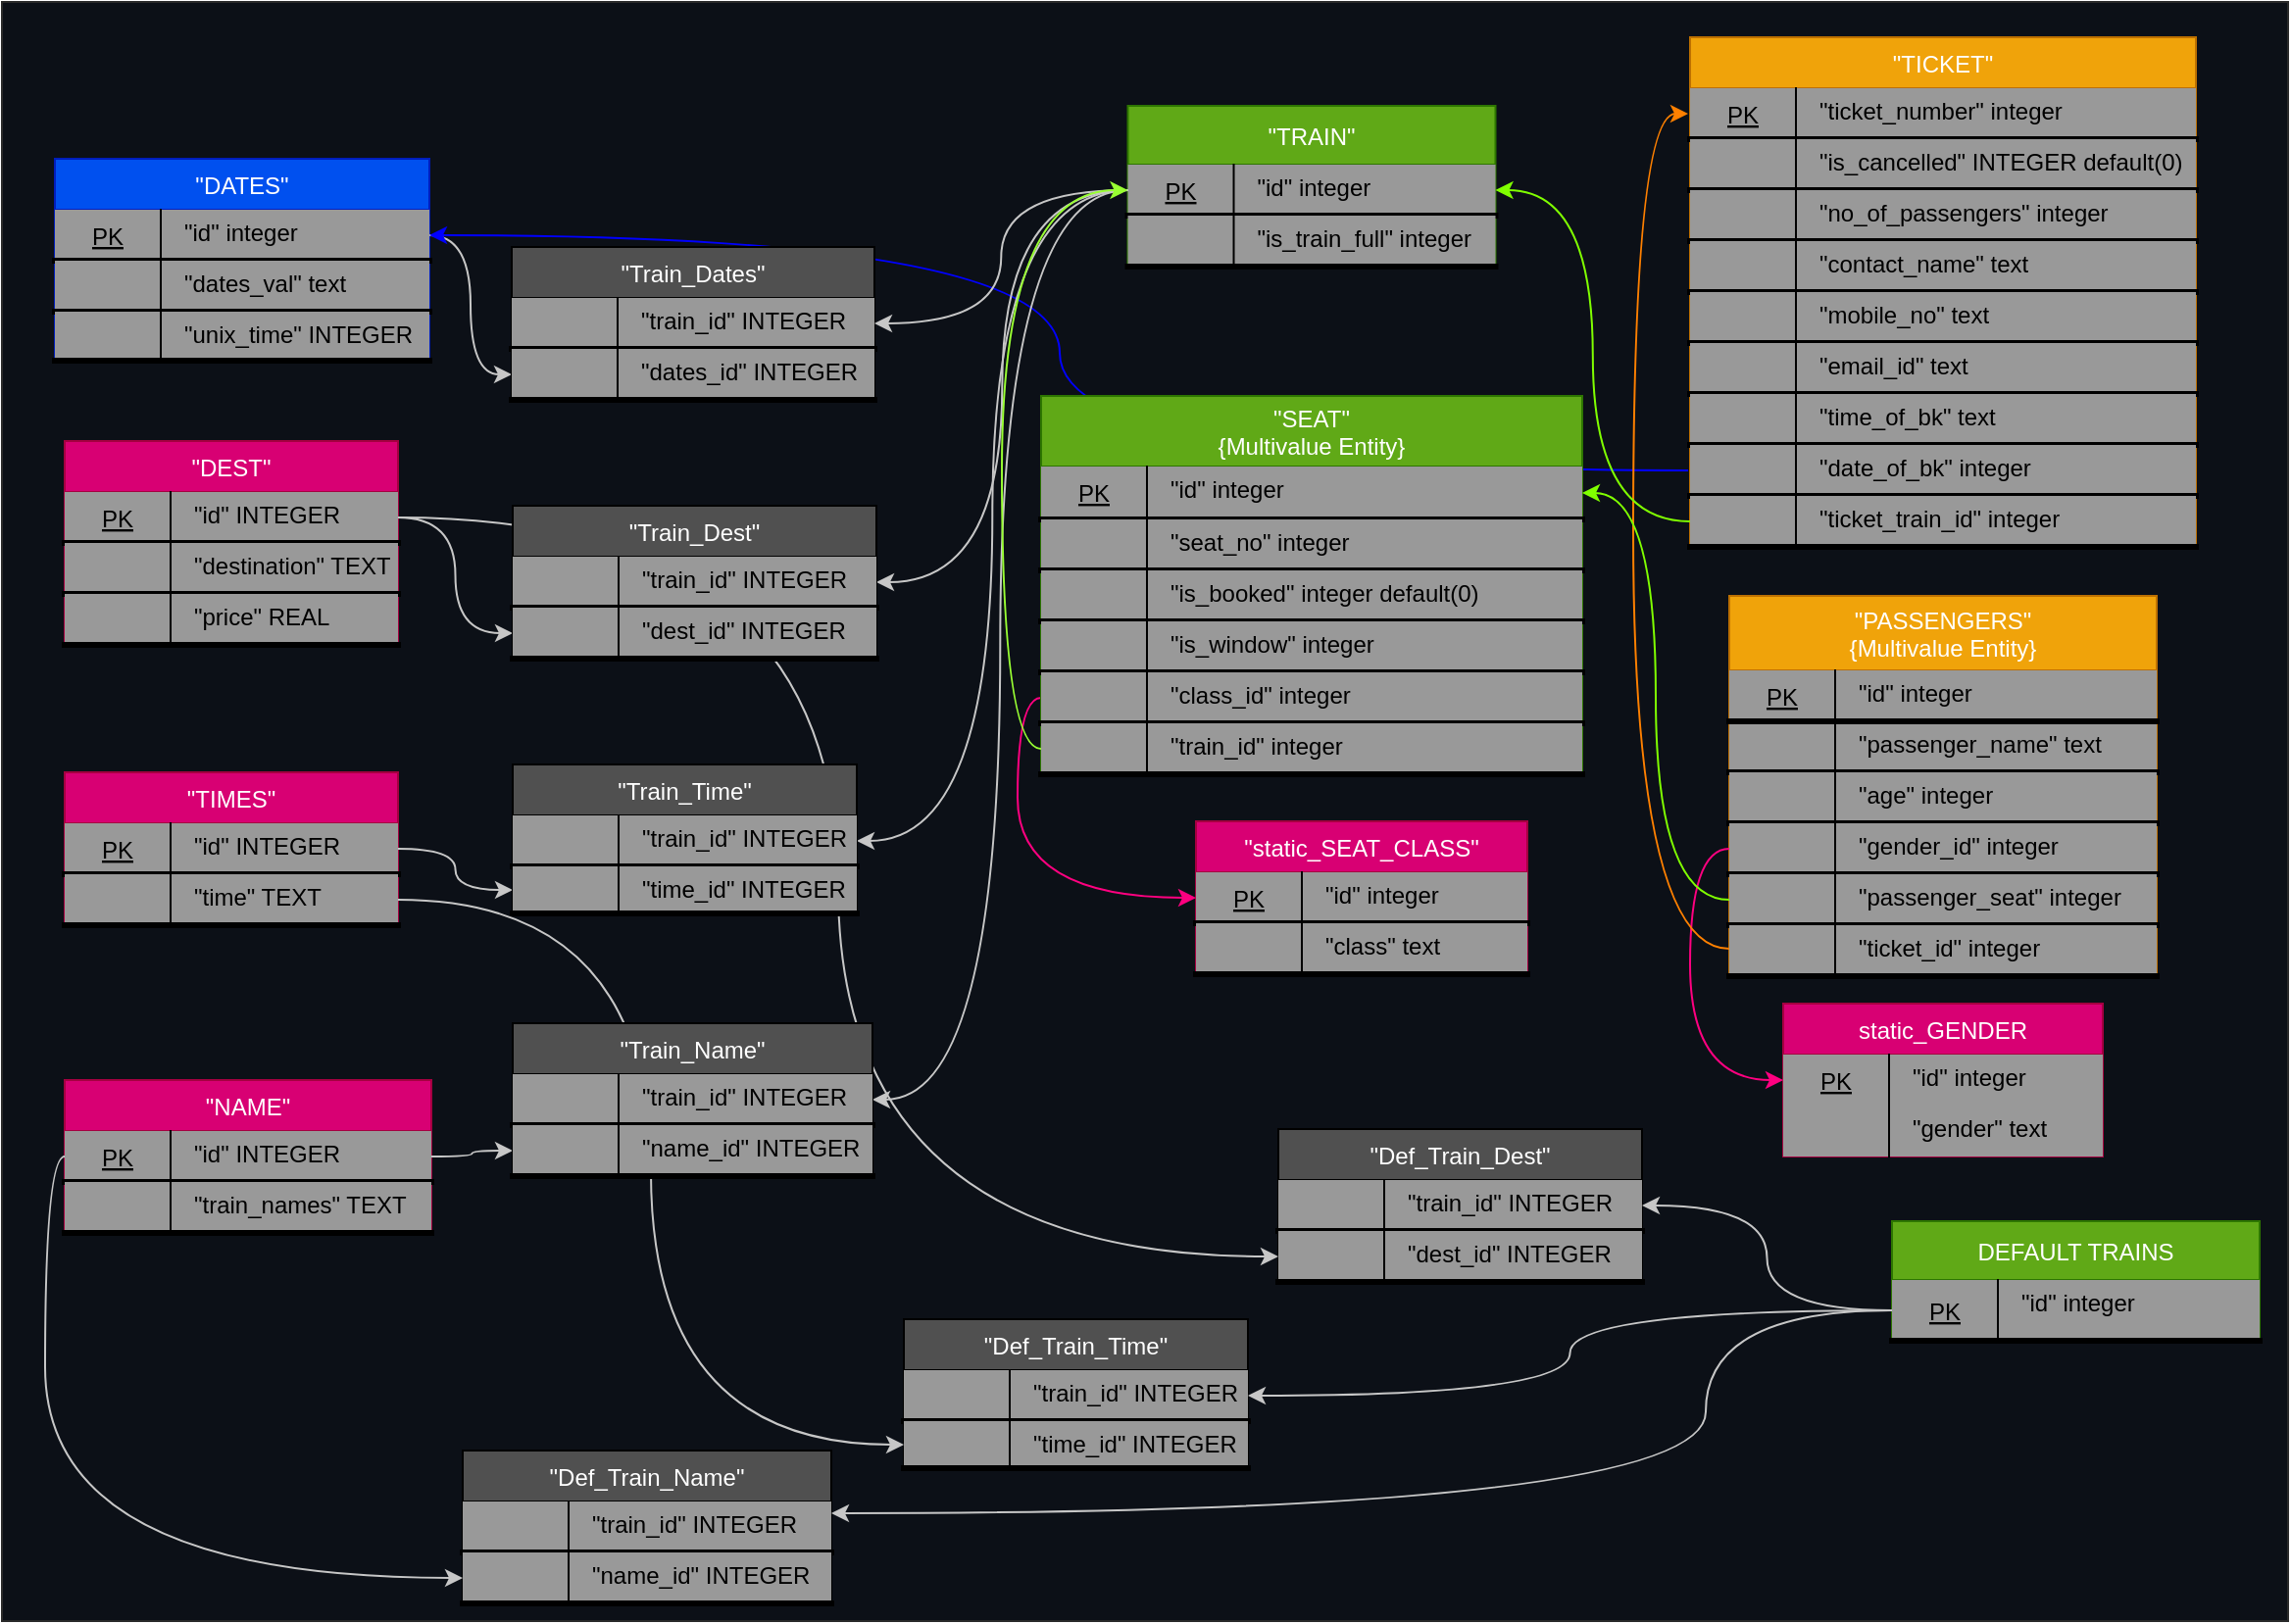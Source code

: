 <mxfile version="14.8.6" type="device"><diagram id="R2lEEEUBdFMjLlhIrx00" name="Page-1"><mxGraphModel dx="1021" dy="544" grid="0" gridSize="10" guides="1" tooltips="1" connect="1" arrows="1" fold="1" page="1" pageScale="1" pageWidth="1169" pageHeight="827" math="1" shadow="0" extFonts="Permanent Marker^https://fonts.googleapis.com/css?family=Permanent+Marker"><root><mxCell id="0"/><mxCell id="1" parent="0"/><mxCell id="138" value="" style="verticalLabelPosition=bottom;verticalAlign=top;html=1;shape=mxgraph.basic.rect;fillColor2=none;strokeWidth=1;size=20;indent=5;strokeColor=#2a2a2a;fillColor=#0c1017;" parent="1" vertex="1"><mxGeometry width="1166" height="826" as="geometry"/></mxCell><mxCell id="HuTsn0dOxCZQTy2cxe2I-1" value="&quot;DATES&quot;" style="swimlane;fontStyle=0;childLayout=stackLayout;horizontal=1;startSize=26;fillColor=#0050ef;horizontalStack=0;resizeParent=1;resizeLast=0;collapsible=1;marginBottom=0;swimlaneFillColor=#ffffff;align=center;strokeColor=#001DBC;fontColor=#ffffff;" parent="1" vertex="1"><mxGeometry x="27" y="80" width="191" height="103" as="geometry"/></mxCell><mxCell id="HuTsn0dOxCZQTy2cxe2I-2" value="&quot;id&quot;&#9;integer" style="shape=partialRectangle;top=0;left=0;right=0;bottom=1;align=left;verticalAlign=top;spacingTop=-2;spacingLeft=64;spacingRight=4;overflow=hidden;rotatable=0;points=[[0,0.5],[1,0.5]];portConstraint=eastwest;dropTarget=0;strokeWidth=3;fillColor=#999999;" parent="HuTsn0dOxCZQTy2cxe2I-1" vertex="1"><mxGeometry y="26" width="191" height="26" as="geometry"/></mxCell><mxCell id="HuTsn0dOxCZQTy2cxe2I-3" value="PK" style="shape=partialRectangle;top=0;left=0;bottom=0;fillColor=none;align=center;verticalAlign=middle;spacingLeft=4;spacingRight=4;overflow=hidden;rotatable=180;points=[];portConstraint=eastwest;part=1;fontStyle=4;" parent="HuTsn0dOxCZQTy2cxe2I-2" vertex="1" connectable="0"><mxGeometry width="54" height="26" as="geometry"/></mxCell><mxCell id="HuTsn0dOxCZQTy2cxe2I-4" value="&quot;dates_val&quot;&#9;text" style="shape=partialRectangle;top=0;left=0;right=0;bottom=1;align=left;verticalAlign=top;spacingTop=-2;spacingLeft=64;spacingRight=4;overflow=hidden;rotatable=0;points=[[0,0.5],[1,0.5]];portConstraint=eastwest;dropTarget=0;strokeWidth=3;fillColor=#999999;" parent="HuTsn0dOxCZQTy2cxe2I-1" vertex="1"><mxGeometry y="52" width="191" height="26" as="geometry"/></mxCell><mxCell id="HuTsn0dOxCZQTy2cxe2I-5" value="" style="shape=partialRectangle;top=0;left=0;bottom=0;fillColor=none;align=left;verticalAlign=middle;spacingLeft=4;spacingRight=4;overflow=hidden;rotatable=180;points=[];portConstraint=eastwest;part=1;" parent="HuTsn0dOxCZQTy2cxe2I-4" vertex="1" connectable="0"><mxGeometry width="54" height="26" as="geometry"/></mxCell><mxCell id="4W7SS9b9zdvcVcKHGF62-172" value="&quot;unix_time&quot; INTEGER" style="shape=partialRectangle;top=0;left=0;right=0;bottom=1;align=left;verticalAlign=top;spacingTop=-2;spacingLeft=64;spacingRight=4;overflow=hidden;rotatable=0;points=[[0,0.5],[1,0.5]];portConstraint=eastwest;dropTarget=0;strokeWidth=3;fillColor=#999999;" vertex="1" parent="HuTsn0dOxCZQTy2cxe2I-1"><mxGeometry y="78" width="191" height="25" as="geometry"/></mxCell><mxCell id="4W7SS9b9zdvcVcKHGF62-173" value="" style="shape=partialRectangle;top=0;left=0;bottom=0;fillColor=none;align=left;verticalAlign=middle;spacingLeft=4;spacingRight=4;overflow=hidden;rotatable=180;points=[];portConstraint=eastwest;part=1;" vertex="1" connectable="0" parent="4W7SS9b9zdvcVcKHGF62-172"><mxGeometry width="54" height="25" as="geometry"/></mxCell><mxCell id="HuTsn0dOxCZQTy2cxe2I-33" value="&quot;DEST&quot;" style="swimlane;fontStyle=0;childLayout=stackLayout;horizontal=1;startSize=26;fillColor=#d80073;horizontalStack=0;resizeParent=1;resizeLast=0;collapsible=1;marginBottom=0;swimlaneFillColor=#ffffff;align=center;strokeColor=#A50040;fontColor=#ffffff;" parent="1" vertex="1"><mxGeometry x="32" y="224" width="170" height="104" as="geometry"/></mxCell><mxCell id="HuTsn0dOxCZQTy2cxe2I-34" value="&quot;id&quot;&#9;INTEGER" style="shape=partialRectangle;top=0;left=0;right=0;bottom=1;align=left;verticalAlign=top;spacingTop=-2;spacingLeft=64;spacingRight=4;overflow=hidden;rotatable=0;points=[[0,0.5],[1,0.5]];portConstraint=eastwest;dropTarget=0;strokeWidth=3;fontColor=#000000;fillColor=#999999;" parent="HuTsn0dOxCZQTy2cxe2I-33" vertex="1"><mxGeometry y="26" width="170" height="26" as="geometry"/></mxCell><mxCell id="HuTsn0dOxCZQTy2cxe2I-35" value="PK" style="shape=partialRectangle;top=0;left=0;bottom=0;fillColor=none;align=center;verticalAlign=middle;spacingLeft=4;spacingRight=4;overflow=hidden;rotatable=180;points=[];portConstraint=eastwest;part=1;fontStyle=4;fontColor=#000000;" parent="HuTsn0dOxCZQTy2cxe2I-34" vertex="1" connectable="0"><mxGeometry width="54" height="26" as="geometry"/></mxCell><mxCell id="HuTsn0dOxCZQTy2cxe2I-36" value="&quot;destination&quot; TEXT" style="shape=partialRectangle;top=0;left=0;right=0;bottom=1;align=left;verticalAlign=top;spacingTop=-2;spacingLeft=64;spacingRight=4;overflow=hidden;rotatable=0;points=[[0,0.5],[1,0.5]];portConstraint=eastwest;dropTarget=0;strokeWidth=3;html=1;fontColor=#000000;fillColor=#999999;" parent="HuTsn0dOxCZQTy2cxe2I-33" vertex="1"><mxGeometry y="52" width="170" height="26" as="geometry"/></mxCell><mxCell id="HuTsn0dOxCZQTy2cxe2I-37" value="" style="shape=partialRectangle;top=0;left=0;bottom=0;fillColor=none;align=left;verticalAlign=middle;spacingLeft=4;spacingRight=4;overflow=hidden;rotatable=180;points=[];portConstraint=eastwest;part=1;" parent="HuTsn0dOxCZQTy2cxe2I-36" vertex="1" connectable="0"><mxGeometry width="54" height="26" as="geometry"/></mxCell><mxCell id="49" value="&quot;price&quot; REAL" style="shape=partialRectangle;top=0;left=0;right=0;bottom=1;align=left;verticalAlign=top;spacingTop=-2;spacingLeft=64;spacingRight=4;overflow=hidden;rotatable=0;points=[[0,0.5],[1,0.5]];portConstraint=eastwest;dropTarget=0;strokeWidth=3;html=1;fontColor=#000000;fillColor=#999999;" parent="HuTsn0dOxCZQTy2cxe2I-33" vertex="1"><mxGeometry y="78" width="170" height="26" as="geometry"/></mxCell><mxCell id="50" value="" style="shape=partialRectangle;top=0;left=0;bottom=0;fillColor=none;align=left;verticalAlign=middle;spacingLeft=4;spacingRight=4;overflow=hidden;rotatable=180;points=[];portConstraint=eastwest;part=1;" parent="49" vertex="1" connectable="0"><mxGeometry width="54" height="26" as="geometry"/></mxCell><mxCell id="HuTsn0dOxCZQTy2cxe2I-49" value="&quot;TIMES&quot;" style="swimlane;fontStyle=0;childLayout=stackLayout;horizontal=1;startSize=26;fillColor=#d80073;horizontalStack=0;resizeParent=1;resizeLast=0;collapsible=1;marginBottom=0;swimlaneFillColor=#ffffff;align=center;strokeColor=#A50040;fontColor=#ffffff;" parent="1" vertex="1"><mxGeometry x="32" y="393" width="170" height="78" as="geometry"/></mxCell><mxCell id="HuTsn0dOxCZQTy2cxe2I-50" value="&quot;id&quot;&#9;INTEGER" style="shape=partialRectangle;top=0;left=0;right=0;bottom=1;align=left;verticalAlign=top;spacingTop=-2;spacingLeft=64;spacingRight=4;overflow=hidden;rotatable=0;points=[[0,0.5],[1,0.5]];portConstraint=eastwest;dropTarget=0;fontColor=#000000;strokeWidth=3;fillColor=#999999;" parent="HuTsn0dOxCZQTy2cxe2I-49" vertex="1"><mxGeometry y="26" width="170" height="26" as="geometry"/></mxCell><mxCell id="HuTsn0dOxCZQTy2cxe2I-51" value="PK" style="shape=partialRectangle;top=0;left=0;bottom=0;fillColor=none;align=center;verticalAlign=middle;spacingLeft=4;spacingRight=4;overflow=hidden;rotatable=180;points=[];portConstraint=eastwest;part=1;fontStyle=4;fontColor=#000000;" parent="HuTsn0dOxCZQTy2cxe2I-50" vertex="1" connectable="0"><mxGeometry width="54" height="26" as="geometry"/></mxCell><mxCell id="HuTsn0dOxCZQTy2cxe2I-52" value="&quot;time&quot; TEXT" style="shape=partialRectangle;top=0;left=0;right=0;bottom=1;align=left;verticalAlign=top;spacingTop=-2;spacingLeft=64;spacingRight=4;overflow=hidden;rotatable=0;points=[[0,0.5],[1,0.5]];portConstraint=eastwest;dropTarget=0;strokeWidth=3;fontColor=#000000;fillColor=#999999;" parent="HuTsn0dOxCZQTy2cxe2I-49" vertex="1"><mxGeometry y="52" width="170" height="26" as="geometry"/></mxCell><mxCell id="HuTsn0dOxCZQTy2cxe2I-53" value="" style="shape=partialRectangle;top=0;left=0;bottom=0;fillColor=none;align=left;verticalAlign=middle;spacingLeft=4;spacingRight=4;overflow=hidden;rotatable=180;points=[];portConstraint=eastwest;part=1;" parent="HuTsn0dOxCZQTy2cxe2I-52" vertex="1" connectable="0"><mxGeometry width="54" height="26" as="geometry"/></mxCell><mxCell id="HuTsn0dOxCZQTy2cxe2I-63" value="&quot;NAME&quot;" style="swimlane;fontStyle=0;childLayout=stackLayout;horizontal=1;startSize=26;fillColor=#d80073;horizontalStack=0;resizeParent=1;resizeLast=0;collapsible=1;marginBottom=0;swimlaneFillColor=#ffffff;align=center;strokeColor=#A50040;fontColor=#ffffff;" parent="1" vertex="1"><mxGeometry x="32" y="550" width="187" height="78" as="geometry"/></mxCell><mxCell id="HuTsn0dOxCZQTy2cxe2I-64" value="&quot;id&quot;&#9;INTEGER" style="shape=partialRectangle;top=0;left=0;right=0;bottom=1;align=left;verticalAlign=top;spacingTop=-2;spacingLeft=64;spacingRight=4;overflow=hidden;rotatable=0;points=[[0,0.5],[1,0.5]];portConstraint=eastwest;dropTarget=0;fontColor=#000000;strokeWidth=3;fillColor=#999999;" parent="HuTsn0dOxCZQTy2cxe2I-63" vertex="1"><mxGeometry y="26" width="187" height="26" as="geometry"/></mxCell><mxCell id="HuTsn0dOxCZQTy2cxe2I-65" value="PK" style="shape=partialRectangle;top=0;left=0;bottom=0;fillColor=none;align=center;verticalAlign=middle;spacingLeft=4;spacingRight=4;overflow=hidden;rotatable=180;points=[];portConstraint=eastwest;part=1;fontStyle=4;fontColor=#000000;" parent="HuTsn0dOxCZQTy2cxe2I-64" vertex="1" connectable="0"><mxGeometry width="54" height="26" as="geometry"/></mxCell><mxCell id="HuTsn0dOxCZQTy2cxe2I-66" value="&quot;train_names&quot; TEXT" style="shape=partialRectangle;top=0;left=0;right=0;bottom=1;align=left;verticalAlign=top;spacingTop=-2;spacingLeft=64;spacingRight=4;overflow=hidden;rotatable=0;points=[[0,0.5],[1,0.5]];portConstraint=eastwest;dropTarget=0;fontColor=#000000;strokeWidth=3;fillColor=#999999;" parent="HuTsn0dOxCZQTy2cxe2I-63" vertex="1"><mxGeometry y="52" width="187" height="26" as="geometry"/></mxCell><mxCell id="HuTsn0dOxCZQTy2cxe2I-67" value="" style="shape=partialRectangle;top=0;left=0;bottom=0;fillColor=none;align=left;verticalAlign=middle;spacingLeft=4;spacingRight=4;overflow=hidden;rotatable=180;points=[];portConstraint=eastwest;part=1;" parent="HuTsn0dOxCZQTy2cxe2I-66" vertex="1" connectable="0"><mxGeometry width="54" height="26" as="geometry"/></mxCell><mxCell id="HuTsn0dOxCZQTy2cxe2I-77" value="&quot;static_SEAT_CLASS&quot;" style="swimlane;fontStyle=0;childLayout=stackLayout;horizontal=1;startSize=26;fillColor=#d80073;horizontalStack=0;resizeParent=1;resizeLast=0;collapsible=1;marginBottom=0;swimlaneFillColor=#ffffff;align=center;strokeColor=#A50040;fontColor=#ffffff;" parent="1" vertex="1"><mxGeometry x="609" y="418" width="169" height="78" as="geometry"/></mxCell><mxCell id="HuTsn0dOxCZQTy2cxe2I-78" value="&quot;id&quot; integer" style="shape=partialRectangle;top=0;left=0;right=0;bottom=1;align=left;verticalAlign=top;spacingTop=-2;spacingLeft=64;spacingRight=4;overflow=hidden;rotatable=0;points=[[0,0.5],[1,0.5]];portConstraint=eastwest;dropTarget=0;strokeWidth=3;fontColor=#000000;fillColor=#999999;" parent="HuTsn0dOxCZQTy2cxe2I-77" vertex="1"><mxGeometry y="26" width="169" height="26" as="geometry"/></mxCell><mxCell id="HuTsn0dOxCZQTy2cxe2I-79" value="PK" style="shape=partialRectangle;top=0;left=0;bottom=0;fillColor=none;align=center;verticalAlign=middle;spacingLeft=4;spacingRight=4;overflow=hidden;rotatable=180;points=[];portConstraint=eastwest;part=1;fontStyle=4;fontColor=#000000;" parent="HuTsn0dOxCZQTy2cxe2I-78" vertex="1" connectable="0"><mxGeometry width="54" height="26" as="geometry"/></mxCell><mxCell id="HuTsn0dOxCZQTy2cxe2I-80" value="&quot;class&quot; text" style="shape=partialRectangle;top=0;left=0;right=0;bottom=1;align=left;verticalAlign=top;spacingTop=-2;spacingLeft=64;spacingRight=4;overflow=hidden;rotatable=0;points=[[0,0.5],[1,0.5]];portConstraint=eastwest;dropTarget=0;fontColor=#000000;strokeWidth=3;fillColor=#999999;" parent="HuTsn0dOxCZQTy2cxe2I-77" vertex="1"><mxGeometry y="52" width="169" height="26" as="geometry"/></mxCell><mxCell id="HuTsn0dOxCZQTy2cxe2I-81" value="" style="shape=partialRectangle;top=0;left=0;bottom=0;fillColor=none;align=left;verticalAlign=middle;spacingLeft=4;spacingRight=4;overflow=hidden;rotatable=180;points=[];portConstraint=eastwest;part=1;" parent="HuTsn0dOxCZQTy2cxe2I-80" vertex="1" connectable="0"><mxGeometry width="54" height="26" as="geometry"/></mxCell><mxCell id="HuTsn0dOxCZQTy2cxe2I-82" value="&quot;TICKET&quot;" style="swimlane;fontStyle=0;childLayout=stackLayout;horizontal=1;startSize=26;fillColor=#f0a30a;horizontalStack=0;resizeParent=1;resizeLast=0;collapsible=1;marginBottom=0;swimlaneFillColor=#ffffff;align=center;strokeColor=#BD7000;fontColor=#ffffff;" parent="1" vertex="1"><mxGeometry x="861" y="18" width="258" height="260" as="geometry"/></mxCell><mxCell id="HuTsn0dOxCZQTy2cxe2I-83" value="&quot;ticket_number&quot;&#9;integer" style="shape=partialRectangle;top=0;left=0;right=0;bottom=1;align=left;verticalAlign=top;spacingTop=-2;spacingLeft=64;spacingRight=4;overflow=hidden;rotatable=0;points=[[0,0.5],[1,0.5]];portConstraint=eastwest;dropTarget=0;strokeWidth=3;perimeterSpacing=1;fontColor=#000000;fillColor=#999999;" parent="HuTsn0dOxCZQTy2cxe2I-82" vertex="1"><mxGeometry y="26" width="258" height="26" as="geometry"/></mxCell><mxCell id="HuTsn0dOxCZQTy2cxe2I-84" value="PK" style="shape=partialRectangle;top=0;left=0;bottom=0;fillColor=none;align=center;verticalAlign=middle;spacingLeft=4;spacingRight=4;overflow=hidden;rotatable=180;points=[];portConstraint=eastwest;part=1;fontStyle=4;fontColor=#000000;" parent="HuTsn0dOxCZQTy2cxe2I-83" vertex="1" connectable="0"><mxGeometry width="54" height="26" as="geometry"/></mxCell><mxCell id="HuTsn0dOxCZQTy2cxe2I-85" value="&quot;is_cancelled&quot;&#9;INTEGER default(0)" style="shape=partialRectangle;top=0;left=0;right=0;bottom=1;align=left;verticalAlign=top;spacingTop=-2;spacingLeft=64;spacingRight=4;overflow=hidden;rotatable=0;points=[[0,0.5],[1,0.5]];portConstraint=eastwest;dropTarget=0;strokeWidth=3;fontColor=#000000;fillColor=#999999;" parent="HuTsn0dOxCZQTy2cxe2I-82" vertex="1"><mxGeometry y="52" width="258" height="26" as="geometry"/></mxCell><mxCell id="HuTsn0dOxCZQTy2cxe2I-86" value="" style="shape=partialRectangle;top=0;left=0;bottom=0;fillColor=none;align=left;verticalAlign=middle;spacingLeft=4;spacingRight=4;overflow=hidden;rotatable=180;points=[];portConstraint=eastwest;part=1;" parent="HuTsn0dOxCZQTy2cxe2I-85" vertex="1" connectable="0"><mxGeometry width="54" height="26" as="geometry"/></mxCell><mxCell id="HuTsn0dOxCZQTy2cxe2I-87" value="&quot;no_of_passengers&quot; integer" style="shape=partialRectangle;top=0;left=0;right=0;bottom=1;align=left;verticalAlign=top;spacingTop=-2;spacingLeft=64;spacingRight=4;overflow=hidden;rotatable=0;points=[[0,0.5],[1,0.5]];portConstraint=eastwest;dropTarget=0;strokeWidth=3;fontColor=#000000;fillColor=#999999;" parent="HuTsn0dOxCZQTy2cxe2I-82" vertex="1"><mxGeometry y="78" width="258" height="26" as="geometry"/></mxCell><mxCell id="HuTsn0dOxCZQTy2cxe2I-88" value="" style="shape=partialRectangle;top=0;left=0;bottom=0;fillColor=none;align=left;verticalAlign=middle;spacingLeft=4;spacingRight=4;overflow=hidden;rotatable=180;points=[];portConstraint=eastwest;part=1;" parent="HuTsn0dOxCZQTy2cxe2I-87" vertex="1" connectable="0"><mxGeometry width="54" height="26" as="geometry"/></mxCell><mxCell id="HuTsn0dOxCZQTy2cxe2I-89" value="&quot;contact_name&quot; text" style="shape=partialRectangle;top=0;left=0;right=0;bottom=1;align=left;verticalAlign=top;spacingTop=-2;spacingLeft=64;spacingRight=4;overflow=hidden;rotatable=0;points=[[0,0.5],[1,0.5]];portConstraint=eastwest;dropTarget=0;strokeWidth=3;perimeterSpacing=1;fontColor=#000000;fillColor=#999999;" parent="HuTsn0dOxCZQTy2cxe2I-82" vertex="1"><mxGeometry y="104" width="258" height="26" as="geometry"/></mxCell><mxCell id="HuTsn0dOxCZQTy2cxe2I-90" value="" style="shape=partialRectangle;top=0;left=0;bottom=0;fillColor=none;align=left;verticalAlign=middle;spacingLeft=4;spacingRight=4;overflow=hidden;rotatable=180;points=[];portConstraint=eastwest;part=1;" parent="HuTsn0dOxCZQTy2cxe2I-89" vertex="1" connectable="0"><mxGeometry width="54" height="26" as="geometry"/></mxCell><mxCell id="HuTsn0dOxCZQTy2cxe2I-91" value="&quot;mobile_no&quot;&#9;text" style="shape=partialRectangle;top=0;left=0;right=0;bottom=1;align=left;verticalAlign=top;spacingTop=-2;spacingLeft=64;spacingRight=4;overflow=hidden;rotatable=0;points=[[0,0.5],[1,0.5]];portConstraint=eastwest;dropTarget=0;strokeWidth=3;fontColor=#000000;fillColor=#999999;" parent="HuTsn0dOxCZQTy2cxe2I-82" vertex="1"><mxGeometry y="130" width="258" height="26" as="geometry"/></mxCell><mxCell id="HuTsn0dOxCZQTy2cxe2I-92" value="" style="shape=partialRectangle;top=0;left=0;bottom=0;fillColor=none;align=left;verticalAlign=middle;spacingLeft=4;spacingRight=4;overflow=hidden;rotatable=180;points=[];portConstraint=eastwest;part=1;" parent="HuTsn0dOxCZQTy2cxe2I-91" vertex="1" connectable="0"><mxGeometry width="54" height="26" as="geometry"/></mxCell><mxCell id="HuTsn0dOxCZQTy2cxe2I-93" value="&quot;email_id&quot; text" style="shape=partialRectangle;top=0;left=0;right=0;bottom=1;align=left;verticalAlign=top;spacingTop=-2;spacingLeft=64;spacingRight=4;overflow=hidden;rotatable=0;points=[[0,0.5],[1,0.5]];portConstraint=eastwest;dropTarget=0;perimeterSpacing=1;strokeWidth=3;fontColor=#000000;fillColor=#999999;" parent="HuTsn0dOxCZQTy2cxe2I-82" vertex="1"><mxGeometry y="156" width="258" height="26" as="geometry"/></mxCell><mxCell id="HuTsn0dOxCZQTy2cxe2I-94" value="" style="shape=partialRectangle;top=0;left=0;bottom=0;fillColor=none;align=left;verticalAlign=middle;spacingLeft=4;spacingRight=4;overflow=hidden;rotatable=180;points=[];portConstraint=eastwest;part=1;" parent="HuTsn0dOxCZQTy2cxe2I-93" vertex="1" connectable="0"><mxGeometry width="54" height="26" as="geometry"/></mxCell><mxCell id="HuTsn0dOxCZQTy2cxe2I-95" value="&quot;time_of_bk&quot; text" style="shape=partialRectangle;top=0;left=0;right=0;bottom=1;align=left;verticalAlign=top;spacingTop=-2;spacingLeft=64;spacingRight=4;overflow=hidden;rotatable=0;points=[[0,0.5],[1,0.5]];portConstraint=eastwest;dropTarget=0;strokeWidth=3;fontColor=#000000;fillColor=#999999;" parent="HuTsn0dOxCZQTy2cxe2I-82" vertex="1"><mxGeometry y="182" width="258" height="26" as="geometry"/></mxCell><mxCell id="HuTsn0dOxCZQTy2cxe2I-96" value="" style="shape=partialRectangle;top=0;left=0;bottom=0;fillColor=none;align=left;verticalAlign=middle;spacingLeft=4;spacingRight=4;overflow=hidden;rotatable=180;points=[];portConstraint=eastwest;part=1;" parent="HuTsn0dOxCZQTy2cxe2I-95" vertex="1" connectable="0"><mxGeometry width="54" height="26" as="geometry"/></mxCell><mxCell id="HuTsn0dOxCZQTy2cxe2I-97" value="&quot;date_of_bk&quot; integer" style="shape=partialRectangle;top=0;left=0;right=0;bottom=1;align=left;verticalAlign=top;spacingTop=-2;spacingLeft=64;spacingRight=4;overflow=hidden;rotatable=0;points=[[0,0.5],[1,0.5]];portConstraint=eastwest;dropTarget=0;strokeWidth=3;perimeterSpacing=1;fontColor=#000000;fillColor=#999999;" parent="HuTsn0dOxCZQTy2cxe2I-82" vertex="1"><mxGeometry y="208" width="258" height="26" as="geometry"/></mxCell><mxCell id="HuTsn0dOxCZQTy2cxe2I-98" value="" style="shape=partialRectangle;top=0;left=0;bottom=0;fillColor=none;align=left;verticalAlign=middle;spacingLeft=4;spacingRight=4;overflow=hidden;rotatable=180;points=[];portConstraint=eastwest;part=1;" parent="HuTsn0dOxCZQTy2cxe2I-97" vertex="1" connectable="0"><mxGeometry width="54" height="26" as="geometry"/></mxCell><mxCell id="HuTsn0dOxCZQTy2cxe2I-99" value="&quot;ticket_train_id&quot; integer" style="shape=partialRectangle;top=0;left=0;right=0;bottom=1;align=left;verticalAlign=top;spacingTop=-2;spacingLeft=64;spacingRight=4;overflow=hidden;rotatable=0;points=[[0,0.5],[1,0.5]];portConstraint=eastwest;dropTarget=0;strokeWidth=3;fontColor=#000000;fillColor=#999999;" parent="HuTsn0dOxCZQTy2cxe2I-82" vertex="1"><mxGeometry y="234" width="258" height="26" as="geometry"/></mxCell><mxCell id="HuTsn0dOxCZQTy2cxe2I-100" value="" style="shape=partialRectangle;top=0;left=0;bottom=0;fillColor=none;align=left;verticalAlign=middle;spacingLeft=4;spacingRight=4;overflow=hidden;rotatable=180;points=[];portConstraint=eastwest;part=1;" parent="HuTsn0dOxCZQTy2cxe2I-99" vertex="1" connectable="0"><mxGeometry width="54" height="26" as="geometry"/></mxCell><mxCell id="HuTsn0dOxCZQTy2cxe2I-103" value="&quot;PASSENGERS&quot;&#10;{Multivalue Entity}" style="swimlane;fontStyle=0;childLayout=stackLayout;horizontal=1;startSize=38;fillColor=#f0a30a;horizontalStack=0;resizeParent=1;resizeLast=0;collapsible=1;marginBottom=0;swimlaneFillColor=#ffffff;align=center;strokeColor=#BD7000;fontColor=#ffffff;" parent="1" vertex="1"><mxGeometry x="881" y="303" width="218" height="194" as="geometry"/></mxCell><mxCell id="HuTsn0dOxCZQTy2cxe2I-104" value="&quot;id&quot;&#9;integer" style="shape=partialRectangle;top=0;left=0;right=0;bottom=0;align=left;verticalAlign=top;spacingTop=-2;spacingLeft=64;spacingRight=4;overflow=hidden;rotatable=0;points=[[0,0.5],[1,0.5]];portConstraint=eastwest;dropTarget=0;fontColor=#000000;strokeWidth=3;fillColor=#999999;" parent="HuTsn0dOxCZQTy2cxe2I-103" vertex="1"><mxGeometry y="38" width="218" height="26" as="geometry"/></mxCell><mxCell id="HuTsn0dOxCZQTy2cxe2I-105" value="PK" style="shape=partialRectangle;top=0;left=0;bottom=0;fillColor=none;align=center;verticalAlign=middle;spacingLeft=4;spacingRight=4;overflow=hidden;rotatable=180;points=[];portConstraint=eastwest;part=1;fontStyle=4;fontColor=#000000;" parent="HuTsn0dOxCZQTy2cxe2I-104" vertex="1" connectable="0"><mxGeometry width="54" height="26" as="geometry"/></mxCell><mxCell id="HuTsn0dOxCZQTy2cxe2I-106" value="&quot;passenger_name&quot; text" style="shape=partialRectangle;top=1;left=0;right=0;bottom=1;align=left;verticalAlign=top;spacingTop=-2;spacingLeft=64;spacingRight=4;overflow=hidden;rotatable=0;points=[[0,0.5],[1,0.5]];portConstraint=eastwest;dropTarget=0;strokeWidth=3;fontColor=#000000;fillColor=#999999;" parent="HuTsn0dOxCZQTy2cxe2I-103" vertex="1"><mxGeometry y="64" width="218" height="26" as="geometry"/></mxCell><mxCell id="HuTsn0dOxCZQTy2cxe2I-107" value="" style="shape=partialRectangle;top=0;left=0;bottom=0;fillColor=none;align=left;verticalAlign=middle;spacingLeft=4;spacingRight=4;overflow=hidden;rotatable=180;points=[];portConstraint=eastwest;part=1;" parent="HuTsn0dOxCZQTy2cxe2I-106" vertex="1" connectable="0"><mxGeometry width="54" height="26" as="geometry"/></mxCell><mxCell id="HuTsn0dOxCZQTy2cxe2I-108" value="&quot;age&quot; integer" style="shape=partialRectangle;top=0;left=0;right=0;bottom=1;align=left;verticalAlign=top;spacingTop=-2;spacingLeft=64;spacingRight=4;overflow=hidden;rotatable=0;points=[[0,0.5],[1,0.5]];portConstraint=eastwest;dropTarget=0;strokeWidth=3;fontColor=#000000;fillColor=#999999;" parent="HuTsn0dOxCZQTy2cxe2I-103" vertex="1"><mxGeometry y="90" width="218" height="26" as="geometry"/></mxCell><mxCell id="HuTsn0dOxCZQTy2cxe2I-109" value="" style="shape=partialRectangle;top=0;left=0;bottom=0;fillColor=none;align=left;verticalAlign=middle;spacingLeft=4;spacingRight=4;overflow=hidden;rotatable=180;points=[];portConstraint=eastwest;part=1;" parent="HuTsn0dOxCZQTy2cxe2I-108" vertex="1" connectable="0"><mxGeometry width="54" height="26" as="geometry"/></mxCell><mxCell id="HuTsn0dOxCZQTy2cxe2I-112" value="&quot;gender_id&quot; integer" style="shape=partialRectangle;top=0;left=0;right=0;bottom=1;align=left;verticalAlign=top;spacingTop=-2;spacingLeft=64;spacingRight=4;overflow=hidden;rotatable=0;points=[[0,0.5],[1,0.5]];portConstraint=eastwest;dropTarget=0;strokeWidth=3;fontColor=#000000;fillColor=#999999;" parent="HuTsn0dOxCZQTy2cxe2I-103" vertex="1"><mxGeometry y="116" width="218" height="26" as="geometry"/></mxCell><mxCell id="HuTsn0dOxCZQTy2cxe2I-113" value="" style="shape=partialRectangle;top=0;left=0;bottom=0;fillColor=none;align=left;verticalAlign=middle;spacingLeft=4;spacingRight=4;overflow=hidden;rotatable=180;points=[];portConstraint=eastwest;part=1;" parent="HuTsn0dOxCZQTy2cxe2I-112" vertex="1" connectable="0"><mxGeometry width="54" height="26" as="geometry"/></mxCell><mxCell id="HuTsn0dOxCZQTy2cxe2I-114" value="&quot;passenger_seat&quot; integer" style="shape=partialRectangle;top=0;left=0;right=0;bottom=1;align=left;verticalAlign=top;spacingTop=-2;spacingLeft=64;spacingRight=4;overflow=hidden;rotatable=0;points=[[0,0.5],[1,0.5]];portConstraint=eastwest;dropTarget=0;strokeWidth=3;fontColor=#000000;fillColor=#999999;" parent="HuTsn0dOxCZQTy2cxe2I-103" vertex="1"><mxGeometry y="142" width="218" height="26" as="geometry"/></mxCell><mxCell id="HuTsn0dOxCZQTy2cxe2I-115" value="" style="shape=partialRectangle;top=0;left=0;bottom=0;fillColor=none;align=left;verticalAlign=middle;spacingLeft=4;spacingRight=4;overflow=hidden;rotatable=180;points=[];portConstraint=eastwest;part=1;" parent="HuTsn0dOxCZQTy2cxe2I-114" vertex="1" connectable="0"><mxGeometry width="54" height="26" as="geometry"/></mxCell><mxCell id="HuTsn0dOxCZQTy2cxe2I-116" value="&quot;ticket_id&quot; integer" style="shape=partialRectangle;top=0;left=0;right=0;bottom=1;align=left;verticalAlign=top;spacingTop=-2;spacingLeft=64;spacingRight=4;overflow=hidden;rotatable=0;points=[[0,0.5],[1,0.5]];portConstraint=eastwest;dropTarget=0;strokeWidth=3;fontColor=#000000;fillColor=#999999;" parent="HuTsn0dOxCZQTy2cxe2I-103" vertex="1"><mxGeometry y="168" width="218" height="26" as="geometry"/></mxCell><mxCell id="HuTsn0dOxCZQTy2cxe2I-117" value="" style="shape=partialRectangle;top=0;left=0;bottom=0;fillColor=none;align=left;verticalAlign=middle;spacingLeft=4;spacingRight=4;overflow=hidden;rotatable=180;points=[];portConstraint=eastwest;part=1;" parent="HuTsn0dOxCZQTy2cxe2I-116" vertex="1" connectable="0"><mxGeometry width="54" height="26" as="geometry"/></mxCell><mxCell id="HuTsn0dOxCZQTy2cxe2I-118" value="static_GENDER" style="swimlane;fontStyle=0;childLayout=stackLayout;horizontal=1;startSize=26;fillColor=#d80073;horizontalStack=0;resizeParent=1;resizeLast=0;collapsible=1;marginBottom=0;swimlaneFillColor=#ffffff;align=center;strokeColor=#A50040;fontColor=#ffffff;" parent="1" vertex="1"><mxGeometry x="908.5" y="511" width="163" height="78" as="geometry"/></mxCell><mxCell id="HuTsn0dOxCZQTy2cxe2I-119" value="&quot;id&quot; integer" style="shape=partialRectangle;top=0;left=0;right=0;bottom=0;align=left;verticalAlign=top;spacingTop=-2;spacingLeft=64;spacingRight=4;overflow=hidden;rotatable=0;points=[[0,0.5],[1,0.5]];portConstraint=eastwest;dropTarget=0;strokeWidth=3;fontColor=#000000;fillColor=#999999;perimeterSpacing=0;strokeColor=#000000;" parent="HuTsn0dOxCZQTy2cxe2I-118" vertex="1"><mxGeometry y="26" width="163" height="26" as="geometry"/></mxCell><mxCell id="HuTsn0dOxCZQTy2cxe2I-120" value="PK" style="shape=partialRectangle;top=0;left=0;bottom=0;fillColor=none;align=center;verticalAlign=middle;spacingLeft=4;spacingRight=4;overflow=hidden;rotatable=180;points=[];portConstraint=eastwest;part=1;fontStyle=4;fontColor=#000000;" parent="HuTsn0dOxCZQTy2cxe2I-119" vertex="1" connectable="0"><mxGeometry width="54" height="26" as="geometry"/></mxCell><mxCell id="HuTsn0dOxCZQTy2cxe2I-121" value="&quot;gender&quot; text" style="shape=partialRectangle;top=0;left=0;right=0;bottom=0;align=left;verticalAlign=top;spacingTop=-2;spacingLeft=64;spacingRight=4;overflow=hidden;rotatable=0;points=[[0,0.5],[1,0.5]];portConstraint=eastwest;dropTarget=0;strokeWidth=3;fontColor=#000000;fillColor=#999999;perimeterSpacing=0;strokeColor=#000000;" parent="HuTsn0dOxCZQTy2cxe2I-118" vertex="1"><mxGeometry y="52" width="163" height="26" as="geometry"/></mxCell><mxCell id="HuTsn0dOxCZQTy2cxe2I-122" value="" style="shape=partialRectangle;top=0;left=0;bottom=0;fillColor=none;align=left;verticalAlign=middle;spacingLeft=4;spacingRight=4;overflow=hidden;rotatable=180;points=[];portConstraint=eastwest;part=1;" parent="HuTsn0dOxCZQTy2cxe2I-121" vertex="1" connectable="0"><mxGeometry width="54" height="26" as="geometry"/></mxCell><mxCell id="114" style="edgeStyle=orthogonalEdgeStyle;curved=1;orthogonalLoop=1;jettySize=auto;html=1;exitX=1;exitY=0.5;exitDx=0;exitDy=0;entryX=0;entryY=0.5;entryDx=0;entryDy=0;strokeColor=#C7C7C7;fillColor=#707070;" parent="1" source="HuTsn0dOxCZQTy2cxe2I-2" target="HuTsn0dOxCZQTy2cxe2I-31" edge="1"><mxGeometry relative="1" as="geometry"/></mxCell><mxCell id="115" style="edgeStyle=orthogonalEdgeStyle;curved=1;orthogonalLoop=1;jettySize=auto;html=1;exitX=1;exitY=0.5;exitDx=0;exitDy=0;entryX=0;entryY=0.5;entryDx=0;entryDy=0;strokeColor=#C7C7C7;fillColor=#707070;" parent="1" source="HuTsn0dOxCZQTy2cxe2I-34" target="HuTsn0dOxCZQTy2cxe2I-47" edge="1"><mxGeometry relative="1" as="geometry"/></mxCell><mxCell id="116" style="edgeStyle=orthogonalEdgeStyle;curved=1;orthogonalLoop=1;jettySize=auto;html=1;exitX=1;exitY=0.5;exitDx=0;exitDy=0;strokeColor=#C7C7C7;fillColor=#707070;" parent="1" source="HuTsn0dOxCZQTy2cxe2I-50" target="HuTsn0dOxCZQTy2cxe2I-61" edge="1"><mxGeometry relative="1" as="geometry"/></mxCell><mxCell id="117" style="edgeStyle=orthogonalEdgeStyle;curved=1;orthogonalLoop=1;jettySize=auto;html=1;exitX=1;exitY=0.5;exitDx=0;exitDy=0;strokeColor=#C7C7C7;fillColor=#707070;" parent="1" source="HuTsn0dOxCZQTy2cxe2I-64" target="HuTsn0dOxCZQTy2cxe2I-75" edge="1"><mxGeometry relative="1" as="geometry"/></mxCell><mxCell id="122" style="edgeStyle=orthogonalEdgeStyle;curved=1;orthogonalLoop=1;jettySize=auto;html=1;entryX=0;entryY=0.5;entryDx=0;entryDy=0;strokeColor=#FF0080;fillColor=#707070;exitX=0;exitY=0.5;exitDx=0;exitDy=0;" parent="1" source="HuTsn0dOxCZQTy2cxe2I-15" target="HuTsn0dOxCZQTy2cxe2I-77" edge="1"><mxGeometry relative="1" as="geometry"><Array as="points"><mxPoint x="518" y="355"/><mxPoint x="518" y="457"/></Array></mxGeometry></mxCell><mxCell id="125" style="edgeStyle=orthogonalEdgeStyle;curved=1;orthogonalLoop=1;jettySize=auto;html=1;entryX=0;entryY=0.5;entryDx=0;entryDy=0;strokeColor=#FF0080;fillColor=#707070;" parent="1" source="HuTsn0dOxCZQTy2cxe2I-112" target="HuTsn0dOxCZQTy2cxe2I-119" edge="1"><mxGeometry relative="1" as="geometry"><Array as="points"><mxPoint x="861" y="432"/><mxPoint x="861" y="550"/></Array></mxGeometry></mxCell><mxCell id="129" style="edgeStyle=orthogonalEdgeStyle;curved=1;orthogonalLoop=1;jettySize=auto;html=1;exitX=0;exitY=0.5;exitDx=0;exitDy=0;entryX=1;entryY=0.5;entryDx=0;entryDy=0;strokeColor=#0000FF;fillColor=#707070;" parent="1" source="HuTsn0dOxCZQTy2cxe2I-97" target="HuTsn0dOxCZQTy2cxe2I-2" edge="1"><mxGeometry relative="1" as="geometry"/></mxCell><mxCell id="HuTsn0dOxCZQTy2cxe2I-26" value="&quot;Train_Dates&quot;" style="swimlane;fontStyle=0;childLayout=stackLayout;horizontal=1;startSize=26;horizontalStack=0;resizeParent=1;resizeLast=0;collapsible=1;marginBottom=0;swimlaneFillColor=none;align=center;shadow=0;glass=0;fillColor=#505050;fontColor=#FFFFFF;" parent="1" vertex="1"><mxGeometry x="260" y="125" width="185" height="78" as="geometry"/></mxCell><mxCell id="HuTsn0dOxCZQTy2cxe2I-29" value="&quot;train_id&quot; INTEGER" style="shape=partialRectangle;top=0;left=0;right=0;bottom=1;align=left;verticalAlign=top;spacingTop=-2;spacingLeft=64;spacingRight=4;overflow=hidden;rotatable=0;points=[[0,0.5],[1,0.5]];portConstraint=eastwest;dropTarget=0;strokeWidth=3;fontColor=#000000;fillColor=#999999;" parent="HuTsn0dOxCZQTy2cxe2I-26" vertex="1"><mxGeometry y="26" width="185" height="26" as="geometry"/></mxCell><mxCell id="HuTsn0dOxCZQTy2cxe2I-30" value="" style="shape=partialRectangle;top=0;left=0;bottom=0;fillColor=none;align=left;verticalAlign=middle;spacingLeft=4;spacingRight=4;overflow=hidden;rotatable=180;points=[];portConstraint=eastwest;part=1;" parent="HuTsn0dOxCZQTy2cxe2I-29" vertex="1" connectable="0"><mxGeometry width="54" height="26" as="geometry"/></mxCell><mxCell id="HuTsn0dOxCZQTy2cxe2I-31" value="&quot;dates_id&quot; INTEGER" style="shape=partialRectangle;top=0;left=0;right=0;bottom=1;align=left;verticalAlign=top;spacingTop=-2;spacingLeft=64;spacingRight=4;overflow=hidden;rotatable=0;points=[[0,0.5],[1,0.5]];portConstraint=eastwest;dropTarget=0;fontColor=#000000;strokeWidth=3;fillColor=#999999;" parent="HuTsn0dOxCZQTy2cxe2I-26" vertex="1"><mxGeometry y="52" width="185" height="26" as="geometry"/></mxCell><mxCell id="HuTsn0dOxCZQTy2cxe2I-32" value="" style="shape=partialRectangle;top=0;left=0;bottom=0;fillColor=none;align=left;verticalAlign=middle;spacingLeft=4;spacingRight=4;overflow=hidden;rotatable=180;points=[];portConstraint=eastwest;part=1;" parent="HuTsn0dOxCZQTy2cxe2I-31" vertex="1" connectable="0"><mxGeometry width="54" height="26" as="geometry"/></mxCell><mxCell id="HuTsn0dOxCZQTy2cxe2I-21" value="&quot;TRAIN&quot;" style="swimlane;fontStyle=0;childLayout=stackLayout;horizontal=1;startSize=30;horizontalStack=0;resizeParent=1;resizeLast=0;collapsible=1;marginBottom=0;swimlaneFillColor=#ffffff;align=center;fillColor=#60a917;strokeColor=#2D7600;fontColor=#ffffff;" parent="1" vertex="1"><mxGeometry x="574.25" y="53" width="187.5" height="82" as="geometry"/></mxCell><mxCell id="HuTsn0dOxCZQTy2cxe2I-22" value="&quot;id&quot;&#9;integer" style="shape=partialRectangle;top=0;left=0;right=0;bottom=1;align=left;verticalAlign=top;spacingTop=-2;spacingLeft=64;spacingRight=4;overflow=hidden;rotatable=0;points=[[0,0.5],[1,0.5]];portConstraint=eastwest;dropTarget=0;strokeWidth=3;fontColor=#000000;fillColor=#999999;" parent="HuTsn0dOxCZQTy2cxe2I-21" vertex="1"><mxGeometry y="30" width="187.5" height="26" as="geometry"/></mxCell><mxCell id="HuTsn0dOxCZQTy2cxe2I-23" value="PK" style="shape=partialRectangle;top=0;left=0;bottom=0;fillColor=none;align=center;verticalAlign=middle;spacingLeft=4;spacingRight=4;overflow=hidden;rotatable=180;points=[];portConstraint=eastwest;part=1;fontStyle=4;fontColor=#000000;" parent="HuTsn0dOxCZQTy2cxe2I-22" vertex="1" connectable="0"><mxGeometry width="54" height="26" as="geometry"/></mxCell><mxCell id="135" value="&quot;is_train_full&quot;&#9;integer" style="shape=partialRectangle;top=0;left=0;right=0;bottom=1;align=left;verticalAlign=top;spacingTop=-2;spacingLeft=64;spacingRight=4;overflow=hidden;rotatable=0;points=[[0,0.5],[1,0.5]];portConstraint=eastwest;dropTarget=0;strokeWidth=3;fontColor=#000000;fillColor=#999999;" parent="HuTsn0dOxCZQTy2cxe2I-21" vertex="1"><mxGeometry y="56" width="187.5" height="26" as="geometry"/></mxCell><mxCell id="136" value="" style="shape=partialRectangle;top=0;left=0;bottom=0;fillColor=none;align=center;verticalAlign=middle;spacingLeft=4;spacingRight=4;overflow=hidden;rotatable=180;points=[];portConstraint=eastwest;part=1;fontStyle=4;fontColor=#FFFFFF;" parent="135" vertex="1" connectable="0"><mxGeometry width="54" height="26" as="geometry"/></mxCell><mxCell id="HuTsn0dOxCZQTy2cxe2I-6" value="&quot;SEAT&quot;&#10;{Multivalue Entity}" style="swimlane;fontStyle=0;childLayout=stackLayout;horizontal=1;startSize=36;fillColor=#60a917;horizontalStack=0;resizeParent=1;resizeLast=0;collapsible=1;marginBottom=0;swimlaneFillColor=#ffffff;align=center;strokeColor=#2D7600;fontColor=#ffffff;" parent="1" vertex="1"><mxGeometry x="530" y="201" width="276" height="193" as="geometry"/></mxCell><mxCell id="HuTsn0dOxCZQTy2cxe2I-7" value="&quot;id&quot;&#9;integer" style="shape=partialRectangle;top=0;left=0;right=0;bottom=1;align=left;verticalAlign=top;spacingTop=-2;spacingLeft=64;spacingRight=4;overflow=hidden;rotatable=0;points=[[0,0.5],[1,0.5]];portConstraint=eastwest;dropTarget=0;fontColor=#000000;strokeWidth=3;fillColor=#999999;" parent="HuTsn0dOxCZQTy2cxe2I-6" vertex="1"><mxGeometry y="36" width="276" height="27" as="geometry"/></mxCell><mxCell id="HuTsn0dOxCZQTy2cxe2I-8" value="PK" style="shape=partialRectangle;top=0;left=0;bottom=0;fillColor=none;align=center;verticalAlign=middle;spacingLeft=4;spacingRight=4;overflow=hidden;rotatable=180;points=[];portConstraint=eastwest;part=1;fontStyle=4;fontColor=#000000;" parent="HuTsn0dOxCZQTy2cxe2I-7" vertex="1" connectable="0"><mxGeometry width="54" height="26" as="geometry"/></mxCell><mxCell id="HuTsn0dOxCZQTy2cxe2I-9" value="&quot;seat_no&quot; integer" style="shape=partialRectangle;top=0;left=0;right=0;bottom=1;align=left;verticalAlign=top;spacingTop=-2;spacingLeft=64;spacingRight=4;overflow=hidden;rotatable=0;points=[[0,0.5],[1,0.5]];portConstraint=eastwest;dropTarget=0;strokeWidth=3;fontColor=#000000;fillColor=#999999;" parent="HuTsn0dOxCZQTy2cxe2I-6" vertex="1"><mxGeometry y="63" width="276" height="26" as="geometry"/></mxCell><mxCell id="HuTsn0dOxCZQTy2cxe2I-10" value="" style="shape=partialRectangle;top=0;left=0;bottom=0;fillColor=none;align=left;verticalAlign=middle;spacingLeft=4;spacingRight=4;overflow=hidden;rotatable=180;points=[];portConstraint=eastwest;part=1;" parent="HuTsn0dOxCZQTy2cxe2I-9" vertex="1" connectable="0"><mxGeometry width="54" height="26" as="geometry"/></mxCell><mxCell id="HuTsn0dOxCZQTy2cxe2I-11" value="&quot;is_booked&quot;&#9;integer default(0)" style="shape=partialRectangle;top=0;left=0;right=0;bottom=1;align=left;verticalAlign=top;spacingTop=-2;spacingLeft=64;spacingRight=4;overflow=hidden;rotatable=0;points=[[0,0.5],[1,0.5]];portConstraint=eastwest;dropTarget=0;strokeWidth=3;fontColor=#000000;fillColor=#999999;" parent="HuTsn0dOxCZQTy2cxe2I-6" vertex="1"><mxGeometry y="89" width="276" height="26" as="geometry"/></mxCell><mxCell id="HuTsn0dOxCZQTy2cxe2I-12" value="" style="shape=partialRectangle;top=0;left=0;bottom=0;fillColor=none;align=left;verticalAlign=middle;spacingLeft=4;spacingRight=4;overflow=hidden;rotatable=180;points=[];portConstraint=eastwest;part=1;" parent="HuTsn0dOxCZQTy2cxe2I-11" vertex="1" connectable="0"><mxGeometry width="54" height="26" as="geometry"/></mxCell><mxCell id="HuTsn0dOxCZQTy2cxe2I-13" value="&quot;is_window&quot; integer" style="shape=partialRectangle;top=0;left=0;right=0;bottom=1;align=left;verticalAlign=top;spacingTop=-2;spacingLeft=64;spacingRight=4;overflow=hidden;rotatable=0;points=[[0,0.5],[1,0.5]];portConstraint=eastwest;dropTarget=0;strokeWidth=3;fontColor=#000000;fillColor=#999999;" parent="HuTsn0dOxCZQTy2cxe2I-6" vertex="1"><mxGeometry y="115" width="276" height="26" as="geometry"/></mxCell><mxCell id="HuTsn0dOxCZQTy2cxe2I-14" value="" style="shape=partialRectangle;top=0;left=0;bottom=0;fillColor=none;align=left;verticalAlign=middle;spacingLeft=4;spacingRight=4;overflow=hidden;rotatable=180;points=[];portConstraint=eastwest;part=1;" parent="HuTsn0dOxCZQTy2cxe2I-13" vertex="1" connectable="0"><mxGeometry width="54" height="26" as="geometry"/></mxCell><mxCell id="HuTsn0dOxCZQTy2cxe2I-15" value="&quot;class_id&quot; integer" style="shape=partialRectangle;top=0;left=0;right=0;bottom=1;align=left;verticalAlign=top;spacingTop=-2;spacingLeft=64;spacingRight=4;overflow=hidden;rotatable=0;points=[[0,0.5],[1,0.5]];portConstraint=eastwest;dropTarget=0;strokeWidth=3;fontColor=#000000;fillColor=#999999;" parent="HuTsn0dOxCZQTy2cxe2I-6" vertex="1"><mxGeometry y="141" width="276" height="26" as="geometry"/></mxCell><mxCell id="HuTsn0dOxCZQTy2cxe2I-16" value="" style="shape=partialRectangle;top=0;left=0;bottom=0;fillColor=none;align=left;verticalAlign=middle;spacingLeft=4;spacingRight=4;overflow=hidden;rotatable=180;points=[];portConstraint=eastwest;part=1;" parent="HuTsn0dOxCZQTy2cxe2I-15" vertex="1" connectable="0"><mxGeometry width="54" height="26" as="geometry"/></mxCell><mxCell id="HuTsn0dOxCZQTy2cxe2I-17" value="&quot;train_id&quot; integer" style="shape=partialRectangle;top=0;left=0;right=0;bottom=1;align=left;verticalAlign=top;spacingTop=-2;spacingLeft=64;spacingRight=4;overflow=hidden;rotatable=0;points=[[0,0.5],[1,0.5]];portConstraint=eastwest;dropTarget=0;strokeWidth=3;fontColor=#000000;fillColor=#999999;" parent="HuTsn0dOxCZQTy2cxe2I-6" vertex="1"><mxGeometry y="167" width="276" height="26" as="geometry"/></mxCell><mxCell id="HuTsn0dOxCZQTy2cxe2I-18" value="" style="shape=partialRectangle;top=0;left=0;bottom=0;fillColor=none;align=left;verticalAlign=middle;spacingLeft=4;spacingRight=4;overflow=hidden;rotatable=180;points=[];portConstraint=eastwest;part=1;" parent="HuTsn0dOxCZQTy2cxe2I-17" vertex="1" connectable="0"><mxGeometry width="54" height="26" as="geometry"/></mxCell><mxCell id="118" style="edgeStyle=orthogonalEdgeStyle;curved=1;orthogonalLoop=1;jettySize=auto;html=1;exitX=0;exitY=0.5;exitDx=0;exitDy=0;entryX=1;entryY=0.5;entryDx=0;entryDy=0;strokeColor=#C7C7C7;fillColor=#707070;" parent="1" source="HuTsn0dOxCZQTy2cxe2I-22" target="HuTsn0dOxCZQTy2cxe2I-29" edge="1"><mxGeometry relative="1" as="geometry"/></mxCell><mxCell id="121" style="edgeStyle=orthogonalEdgeStyle;curved=1;orthogonalLoop=1;jettySize=auto;html=1;entryX=1;entryY=0.5;entryDx=0;entryDy=0;strokeColor=#C7C7C7;fillColor=#707070;" parent="1" source="HuTsn0dOxCZQTy2cxe2I-22" target="HuTsn0dOxCZQTy2cxe2I-73" edge="1"><mxGeometry relative="1" as="geometry"/></mxCell><mxCell id="119" style="edgeStyle=orthogonalEdgeStyle;curved=1;orthogonalLoop=1;jettySize=auto;html=1;exitX=0;exitY=0.5;exitDx=0;exitDy=0;strokeColor=#C7C7C7;fillColor=#707070;" parent="1" source="HuTsn0dOxCZQTy2cxe2I-22" target="HuTsn0dOxCZQTy2cxe2I-45" edge="1"><mxGeometry relative="1" as="geometry"/></mxCell><mxCell id="120" style="edgeStyle=orthogonalEdgeStyle;curved=1;orthogonalLoop=1;jettySize=auto;html=1;exitX=0;exitY=0.5;exitDx=0;exitDy=0;strokeColor=#C7C7C7;fillColor=#707070;" parent="1" source="HuTsn0dOxCZQTy2cxe2I-22" target="HuTsn0dOxCZQTy2cxe2I-59" edge="1"><mxGeometry relative="1" as="geometry"/></mxCell><mxCell id="124" style="edgeStyle=orthogonalEdgeStyle;curved=1;orthogonalLoop=1;jettySize=auto;html=1;entryX=0;entryY=0.5;entryDx=0;entryDy=0;strokeColor=#99FF33;fillColor=#707070;exitX=0;exitY=0.5;exitDx=0;exitDy=0;" parent="1" source="HuTsn0dOxCZQTy2cxe2I-17" target="HuTsn0dOxCZQTy2cxe2I-22" edge="1"><mxGeometry relative="1" as="geometry"/></mxCell><mxCell id="126" style="edgeStyle=orthogonalEdgeStyle;curved=1;orthogonalLoop=1;jettySize=auto;html=1;entryX=0;entryY=0.5;entryDx=0;entryDy=0;strokeColor=#FF8000;fillColor=#707070;" parent="1" source="HuTsn0dOxCZQTy2cxe2I-116" target="HuTsn0dOxCZQTy2cxe2I-83" edge="1"><mxGeometry relative="1" as="geometry"><Array as="points"><mxPoint x="832" y="483"/><mxPoint x="832" y="57"/></Array></mxGeometry></mxCell><mxCell id="127" style="edgeStyle=orthogonalEdgeStyle;curved=1;orthogonalLoop=1;jettySize=auto;html=1;strokeColor=#80FF00;fillColor=#707070;" parent="1" source="HuTsn0dOxCZQTy2cxe2I-114" target="HuTsn0dOxCZQTy2cxe2I-7" edge="1"><mxGeometry relative="1" as="geometry"/></mxCell><mxCell id="128" style="edgeStyle=orthogonalEdgeStyle;curved=1;orthogonalLoop=1;jettySize=auto;html=1;entryX=1;entryY=0.5;entryDx=0;entryDy=0;strokeColor=#80FF00;fillColor=#707070;" parent="1" source="HuTsn0dOxCZQTy2cxe2I-99" target="HuTsn0dOxCZQTy2cxe2I-22" edge="1"><mxGeometry relative="1" as="geometry"/></mxCell><mxCell id="142" value="DEFAULT TRAINS" style="swimlane;fontStyle=0;childLayout=stackLayout;horizontal=1;startSize=30;horizontalStack=0;resizeParent=1;resizeLast=0;collapsible=1;marginBottom=0;swimlaneFillColor=#ffffff;align=center;fillColor=#60a917;strokeColor=#2D7600;fontColor=#ffffff;" parent="1" vertex="1"><mxGeometry x="964" y="622" width="187.5" height="61" as="geometry"/></mxCell><mxCell id="143" value="&quot;id&quot;&#9;integer" style="shape=partialRectangle;top=0;left=0;right=0;bottom=1;align=left;verticalAlign=top;spacingTop=-2;spacingLeft=64;spacingRight=4;overflow=hidden;rotatable=0;points=[[0,0.5],[1,0.5]];portConstraint=eastwest;dropTarget=0;strokeWidth=3;fontColor=#000000;fillColor=#999999;" parent="142" vertex="1"><mxGeometry y="30" width="187.5" height="31" as="geometry"/></mxCell><mxCell id="144" value="PK" style="shape=partialRectangle;top=0;left=0;bottom=0;fillColor=none;align=center;verticalAlign=middle;spacingLeft=4;spacingRight=4;overflow=hidden;rotatable=180;points=[];portConstraint=eastwest;part=1;fontStyle=4;" parent="143" vertex="1" connectable="0"><mxGeometry width="54" height="31" as="geometry"/></mxCell><mxCell id="151" value="&quot;Def_Train_Dest&quot;" style="swimlane;fontStyle=0;childLayout=stackLayout;horizontal=1;startSize=26;horizontalStack=0;resizeParent=1;resizeLast=0;collapsible=1;marginBottom=0;swimlaneFillColor=#ffffff;align=center;fillColor=#505050;fontColor=#FFFFFF;" parent="1" vertex="1"><mxGeometry x="651" y="575" width="185.5" height="78" as="geometry"/></mxCell><mxCell id="152" value="&quot;train_id&quot; INTEGER" style="shape=partialRectangle;top=0;left=0;right=0;bottom=1;align=left;verticalAlign=top;spacingTop=-2;spacingLeft=64;spacingRight=4;overflow=hidden;rotatable=0;points=[[0,0.5],[1,0.5]];portConstraint=eastwest;dropTarget=0;strokeWidth=3;fontColor=#000000;fillColor=#999999;" parent="151" vertex="1"><mxGeometry y="26" width="185.5" height="26" as="geometry"/></mxCell><mxCell id="153" value="" style="shape=partialRectangle;top=0;left=0;bottom=0;fillColor=none;align=left;verticalAlign=middle;spacingLeft=4;spacingRight=4;overflow=hidden;rotatable=180;points=[];portConstraint=eastwest;part=1;" parent="152" vertex="1" connectable="0"><mxGeometry width="54" height="26" as="geometry"/></mxCell><mxCell id="154" value="&quot;dest_id&quot; INTEGER" style="shape=partialRectangle;top=0;left=0;right=0;bottom=1;align=left;verticalAlign=top;spacingTop=-2;spacingLeft=64;spacingRight=4;overflow=hidden;rotatable=0;points=[[0,0.5],[1,0.5]];portConstraint=eastwest;dropTarget=0;strokeWidth=3;fontColor=#000000;fillColor=#999999;" parent="151" vertex="1"><mxGeometry y="52" width="185.5" height="26" as="geometry"/></mxCell><mxCell id="155" value="" style="shape=partialRectangle;top=0;left=0;bottom=0;fillColor=none;align=left;verticalAlign=middle;spacingLeft=4;spacingRight=4;overflow=hidden;rotatable=180;points=[];portConstraint=eastwest;part=1;" parent="154" vertex="1" connectable="0"><mxGeometry width="54" height="26" as="geometry"/></mxCell><mxCell id="156" value="&quot;Def_Train_Time&quot;" style="swimlane;fontStyle=0;childLayout=stackLayout;horizontal=1;startSize=26;horizontalStack=0;resizeParent=1;resizeLast=0;collapsible=1;marginBottom=0;swimlaneFillColor=#ffffff;align=center;fillColor=#505050;fontColor=#FFFFFF;" parent="1" vertex="1"><mxGeometry x="460" y="672" width="175.5" height="76" as="geometry"/></mxCell><mxCell id="157" value="&quot;train_id&quot; INTEGER" style="shape=partialRectangle;top=0;left=0;right=0;bottom=1;align=left;verticalAlign=top;spacingTop=-2;spacingLeft=64;spacingRight=4;overflow=hidden;rotatable=0;points=[[0,0.5],[1,0.5]];portConstraint=eastwest;dropTarget=0;strokeWidth=3;fontColor=#000000;fillColor=#999999;" parent="156" vertex="1"><mxGeometry y="26" width="175.5" height="26" as="geometry"/></mxCell><mxCell id="158" value="" style="shape=partialRectangle;top=0;left=0;bottom=0;fillColor=none;align=left;verticalAlign=middle;spacingLeft=4;spacingRight=4;overflow=hidden;rotatable=180;points=[];portConstraint=eastwest;part=1;" parent="157" vertex="1" connectable="0"><mxGeometry width="54" height="26" as="geometry"/></mxCell><mxCell id="159" value="&quot;time_id&quot; INTEGER" style="shape=partialRectangle;top=0;left=0;right=0;bottom=1;align=left;verticalAlign=top;spacingTop=-2;spacingLeft=64;spacingRight=4;overflow=hidden;rotatable=0;points=[[0,0.5],[1,0.5]];portConstraint=eastwest;dropTarget=0;strokeWidth=3;fontColor=#000000;fillColor=#999999;" parent="156" vertex="1"><mxGeometry y="52" width="175.5" height="24" as="geometry"/></mxCell><mxCell id="160" value="" style="shape=partialRectangle;top=0;left=0;bottom=0;fillColor=none;align=left;verticalAlign=middle;spacingLeft=4;spacingRight=4;overflow=hidden;rotatable=180;points=[];portConstraint=eastwest;part=1;" parent="159" vertex="1" connectable="0"><mxGeometry width="54" height="24" as="geometry"/></mxCell><mxCell id="161" value="&quot;Def_Train_Name&quot;" style="swimlane;fontStyle=0;childLayout=stackLayout;horizontal=1;startSize=26;horizontalStack=0;resizeParent=1;resizeLast=0;collapsible=1;marginBottom=0;swimlaneFillColor=#ffffff;align=center;fillColor=#505050;fontColor=#FFFFFF;" parent="1" vertex="1"><mxGeometry x="235" y="739" width="188" height="78" as="geometry"/></mxCell><mxCell id="162" value="&quot;train_id&quot; INTEGER" style="shape=partialRectangle;top=0;left=0;right=0;bottom=1;align=left;verticalAlign=top;spacingTop=-2;spacingLeft=64;spacingRight=4;overflow=hidden;rotatable=0;points=[[0,0.5],[1,0.5]];portConstraint=eastwest;dropTarget=0;strokeWidth=3;fontColor=#000000;fillColor=#999999;" parent="161" vertex="1"><mxGeometry y="26" width="188" height="26" as="geometry"/></mxCell><mxCell id="163" value="" style="shape=partialRectangle;top=0;left=0;bottom=0;fillColor=none;align=left;verticalAlign=middle;spacingLeft=4;spacingRight=4;overflow=hidden;rotatable=180;points=[];portConstraint=eastwest;part=1;" parent="162" vertex="1" connectable="0"><mxGeometry width="54" height="26" as="geometry"/></mxCell><mxCell id="164" value="&quot;name_id&quot; INTEGER" style="shape=partialRectangle;top=0;left=0;right=0;bottom=1;align=left;verticalAlign=top;spacingTop=-2;spacingLeft=64;spacingRight=4;overflow=hidden;rotatable=0;points=[[0,0.5],[1,0.5]];portConstraint=eastwest;dropTarget=0;strokeWidth=3;fontColor=#000000;fillColor=#999999;" parent="161" vertex="1"><mxGeometry y="52" width="188" height="26" as="geometry"/></mxCell><mxCell id="165" value="" style="shape=partialRectangle;top=0;left=0;bottom=0;fillColor=none;align=left;verticalAlign=middle;spacingLeft=4;spacingRight=4;overflow=hidden;rotatable=180;points=[];portConstraint=eastwest;part=1;" parent="164" vertex="1" connectable="0"><mxGeometry width="54" height="26" as="geometry"/></mxCell><mxCell id="166" style="edgeStyle=orthogonalEdgeStyle;rounded=0;orthogonalLoop=1;jettySize=auto;html=1;entryX=1;entryY=0.5;entryDx=0;entryDy=0;curved=1;strokeColor=#C7C7C7;" parent="1" source="143" target="151" edge="1"><mxGeometry relative="1" as="geometry"/></mxCell><mxCell id="167" style="edgeStyle=orthogonalEdgeStyle;rounded=0;orthogonalLoop=1;jettySize=auto;html=1;curved=1;strokeColor=#C7C7C7;" parent="1" source="143" target="157" edge="1"><mxGeometry relative="1" as="geometry"/></mxCell><mxCell id="169" style="edgeStyle=orthogonalEdgeStyle;curved=1;rounded=0;orthogonalLoop=1;jettySize=auto;html=1;strokeColor=#C7C7C7;" parent="1" source="143" target="162" edge="1"><mxGeometry relative="1" as="geometry"><Array as="points"><mxPoint x="869" y="668"/><mxPoint x="869" y="771"/></Array></mxGeometry></mxCell><mxCell id="170" style="edgeStyle=orthogonalEdgeStyle;curved=1;rounded=0;orthogonalLoop=1;jettySize=auto;html=1;exitX=0;exitY=0.5;exitDx=0;exitDy=0;strokeColor=#C7C7C7;" parent="1" source="HuTsn0dOxCZQTy2cxe2I-64" target="164" edge="1"><mxGeometry relative="1" as="geometry"><Array as="points"><mxPoint x="22" y="589"/><mxPoint x="22" y="804"/></Array></mxGeometry></mxCell><mxCell id="171" style="edgeStyle=orthogonalEdgeStyle;curved=1;rounded=0;orthogonalLoop=1;jettySize=auto;html=1;exitX=1;exitY=0.5;exitDx=0;exitDy=0;strokeColor=#C7C7C7;" parent="1" source="HuTsn0dOxCZQTy2cxe2I-52" target="159" edge="1"><mxGeometry relative="1" as="geometry"/></mxCell><mxCell id="172" style="edgeStyle=orthogonalEdgeStyle;curved=1;rounded=0;orthogonalLoop=1;jettySize=auto;html=1;entryX=0;entryY=0.5;entryDx=0;entryDy=0;strokeColor=#C7C7C7;" parent="1" source="HuTsn0dOxCZQTy2cxe2I-34" target="154" edge="1"><mxGeometry relative="1" as="geometry"/></mxCell><mxCell id="HuTsn0dOxCZQTy2cxe2I-42" value="&quot;Train_Dest&quot;" style="swimlane;fontStyle=0;childLayout=stackLayout;horizontal=1;startSize=26;horizontalStack=0;resizeParent=1;resizeLast=0;collapsible=1;marginBottom=0;swimlaneFillColor=#ffffff;align=center;fillColor=#505050;fontColor=#FFFFFF;" parent="1" vertex="1"><mxGeometry x="260.5" y="257" width="185.5" height="78" as="geometry"/></mxCell><mxCell id="HuTsn0dOxCZQTy2cxe2I-45" value="&quot;train_id&quot; INTEGER" style="shape=partialRectangle;top=0;left=0;right=0;bottom=1;align=left;verticalAlign=top;spacingTop=-2;spacingLeft=64;spacingRight=4;overflow=hidden;rotatable=0;points=[[0,0.5],[1,0.5]];portConstraint=eastwest;dropTarget=0;strokeWidth=3;fontColor=#000000;fillColor=#999999;" parent="HuTsn0dOxCZQTy2cxe2I-42" vertex="1"><mxGeometry y="26" width="185.5" height="26" as="geometry"/></mxCell><mxCell id="HuTsn0dOxCZQTy2cxe2I-46" value="" style="shape=partialRectangle;top=0;left=0;bottom=0;fillColor=none;align=left;verticalAlign=middle;spacingLeft=4;spacingRight=4;overflow=hidden;rotatable=180;points=[];portConstraint=eastwest;part=1;" parent="HuTsn0dOxCZQTy2cxe2I-45" vertex="1" connectable="0"><mxGeometry width="54" height="26" as="geometry"/></mxCell><mxCell id="HuTsn0dOxCZQTy2cxe2I-47" value="&quot;dest_id&quot; INTEGER" style="shape=partialRectangle;top=0;left=0;right=0;bottom=1;align=left;verticalAlign=top;spacingTop=-2;spacingLeft=64;spacingRight=4;overflow=hidden;rotatable=0;points=[[0,0.5],[1,0.5]];portConstraint=eastwest;dropTarget=0;strokeWidth=3;fontColor=#000000;fillColor=#999999;" parent="HuTsn0dOxCZQTy2cxe2I-42" vertex="1"><mxGeometry y="52" width="185.5" height="26" as="geometry"/></mxCell><mxCell id="HuTsn0dOxCZQTy2cxe2I-48" value="" style="shape=partialRectangle;top=0;left=0;bottom=0;fillColor=none;align=left;verticalAlign=middle;spacingLeft=4;spacingRight=4;overflow=hidden;rotatable=180;points=[];portConstraint=eastwest;part=1;" parent="HuTsn0dOxCZQTy2cxe2I-47" vertex="1" connectable="0"><mxGeometry width="54" height="26" as="geometry"/></mxCell><mxCell id="HuTsn0dOxCZQTy2cxe2I-56" value="&quot;Train_Time&quot;" style="swimlane;fontStyle=0;childLayout=stackLayout;horizontal=1;startSize=26;horizontalStack=0;resizeParent=1;resizeLast=0;collapsible=1;marginBottom=0;swimlaneFillColor=#ffffff;align=center;fillColor=#505050;fontColor=#FFFFFF;" parent="1" vertex="1"><mxGeometry x="260.5" y="389" width="175.5" height="76" as="geometry"/></mxCell><mxCell id="HuTsn0dOxCZQTy2cxe2I-59" value="&quot;train_id&quot; INTEGER" style="shape=partialRectangle;top=0;left=0;right=0;bottom=1;align=left;verticalAlign=top;spacingTop=-2;spacingLeft=64;spacingRight=4;overflow=hidden;rotatable=0;points=[[0,0.5],[1,0.5]];portConstraint=eastwest;dropTarget=0;strokeWidth=3;fontColor=#000000;fillColor=#999999;" parent="HuTsn0dOxCZQTy2cxe2I-56" vertex="1"><mxGeometry y="26" width="175.5" height="26" as="geometry"/></mxCell><mxCell id="HuTsn0dOxCZQTy2cxe2I-60" value="" style="shape=partialRectangle;top=0;left=0;bottom=0;fillColor=none;align=left;verticalAlign=middle;spacingLeft=4;spacingRight=4;overflow=hidden;rotatable=180;points=[];portConstraint=eastwest;part=1;" parent="HuTsn0dOxCZQTy2cxe2I-59" vertex="1" connectable="0"><mxGeometry width="54" height="26" as="geometry"/></mxCell><mxCell id="HuTsn0dOxCZQTy2cxe2I-61" value="&quot;time_id&quot; INTEGER" style="shape=partialRectangle;top=0;left=0;right=0;bottom=1;align=left;verticalAlign=top;spacingTop=-2;spacingLeft=64;spacingRight=4;overflow=hidden;rotatable=0;points=[[0,0.5],[1,0.5]];portConstraint=eastwest;dropTarget=0;strokeWidth=3;fontColor=#000000;fillColor=#999999;" parent="HuTsn0dOxCZQTy2cxe2I-56" vertex="1"><mxGeometry y="52" width="175.5" height="24" as="geometry"/></mxCell><mxCell id="HuTsn0dOxCZQTy2cxe2I-62" value="" style="shape=partialRectangle;top=0;left=0;bottom=0;fillColor=none;align=left;verticalAlign=middle;spacingLeft=4;spacingRight=4;overflow=hidden;rotatable=180;points=[];portConstraint=eastwest;part=1;" parent="HuTsn0dOxCZQTy2cxe2I-61" vertex="1" connectable="0"><mxGeometry width="54" height="24" as="geometry"/></mxCell><mxCell id="HuTsn0dOxCZQTy2cxe2I-70" value="&quot;Train_Name&quot;" style="swimlane;fontStyle=0;childLayout=stackLayout;horizontal=1;startSize=26;horizontalStack=0;resizeParent=1;resizeLast=0;collapsible=1;marginBottom=0;swimlaneFillColor=#ffffff;align=center;fillColor=#505050;fontColor=#FFFFFF;" parent="1" vertex="1"><mxGeometry x="260.5" y="521" width="183.5" height="78" as="geometry"/></mxCell><mxCell id="HuTsn0dOxCZQTy2cxe2I-73" value="&quot;train_id&quot; INTEGER" style="shape=partialRectangle;top=0;left=0;right=0;bottom=1;align=left;verticalAlign=top;spacingTop=-2;spacingLeft=64;spacingRight=4;overflow=hidden;rotatable=0;points=[[0,0.5],[1,0.5]];portConstraint=eastwest;dropTarget=0;strokeWidth=3;fontColor=#000000;fillColor=#999999;" parent="HuTsn0dOxCZQTy2cxe2I-70" vertex="1"><mxGeometry y="26" width="183.5" height="26" as="geometry"/></mxCell><mxCell id="HuTsn0dOxCZQTy2cxe2I-74" value="" style="shape=partialRectangle;top=0;left=0;bottom=0;fillColor=none;align=left;verticalAlign=middle;spacingLeft=4;spacingRight=4;overflow=hidden;rotatable=180;points=[];portConstraint=eastwest;part=1;" parent="HuTsn0dOxCZQTy2cxe2I-73" vertex="1" connectable="0"><mxGeometry width="54" height="26" as="geometry"/></mxCell><mxCell id="HuTsn0dOxCZQTy2cxe2I-75" value="&quot;name_id&quot; INTEGER" style="shape=partialRectangle;top=0;left=0;right=0;bottom=1;align=left;verticalAlign=top;spacingTop=-2;spacingLeft=64;spacingRight=4;overflow=hidden;rotatable=0;points=[[0,0.5],[1,0.5]];portConstraint=eastwest;dropTarget=0;strokeWidth=3;fontColor=#000000;fillColor=#999999;" parent="HuTsn0dOxCZQTy2cxe2I-70" vertex="1"><mxGeometry y="52" width="183.5" height="26" as="geometry"/></mxCell><mxCell id="HuTsn0dOxCZQTy2cxe2I-76" value="" style="shape=partialRectangle;top=0;left=0;bottom=0;fillColor=none;align=left;verticalAlign=middle;spacingLeft=4;spacingRight=4;overflow=hidden;rotatable=180;points=[];portConstraint=eastwest;part=1;" parent="HuTsn0dOxCZQTy2cxe2I-75" vertex="1" connectable="0"><mxGeometry width="54" height="26" as="geometry"/></mxCell></root></mxGraphModel></diagram></mxfile>